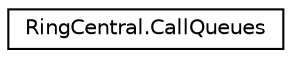 digraph "Graphical Class Hierarchy"
{
 // LATEX_PDF_SIZE
  edge [fontname="Helvetica",fontsize="10",labelfontname="Helvetica",labelfontsize="10"];
  node [fontname="Helvetica",fontsize="10",shape=record];
  rankdir="LR";
  Node0 [label="RingCentral.CallQueues",height=0.2,width=0.4,color="black", fillcolor="white", style="filled",URL="$classRingCentral_1_1CallQueues.html",tooltip=" "];
}
